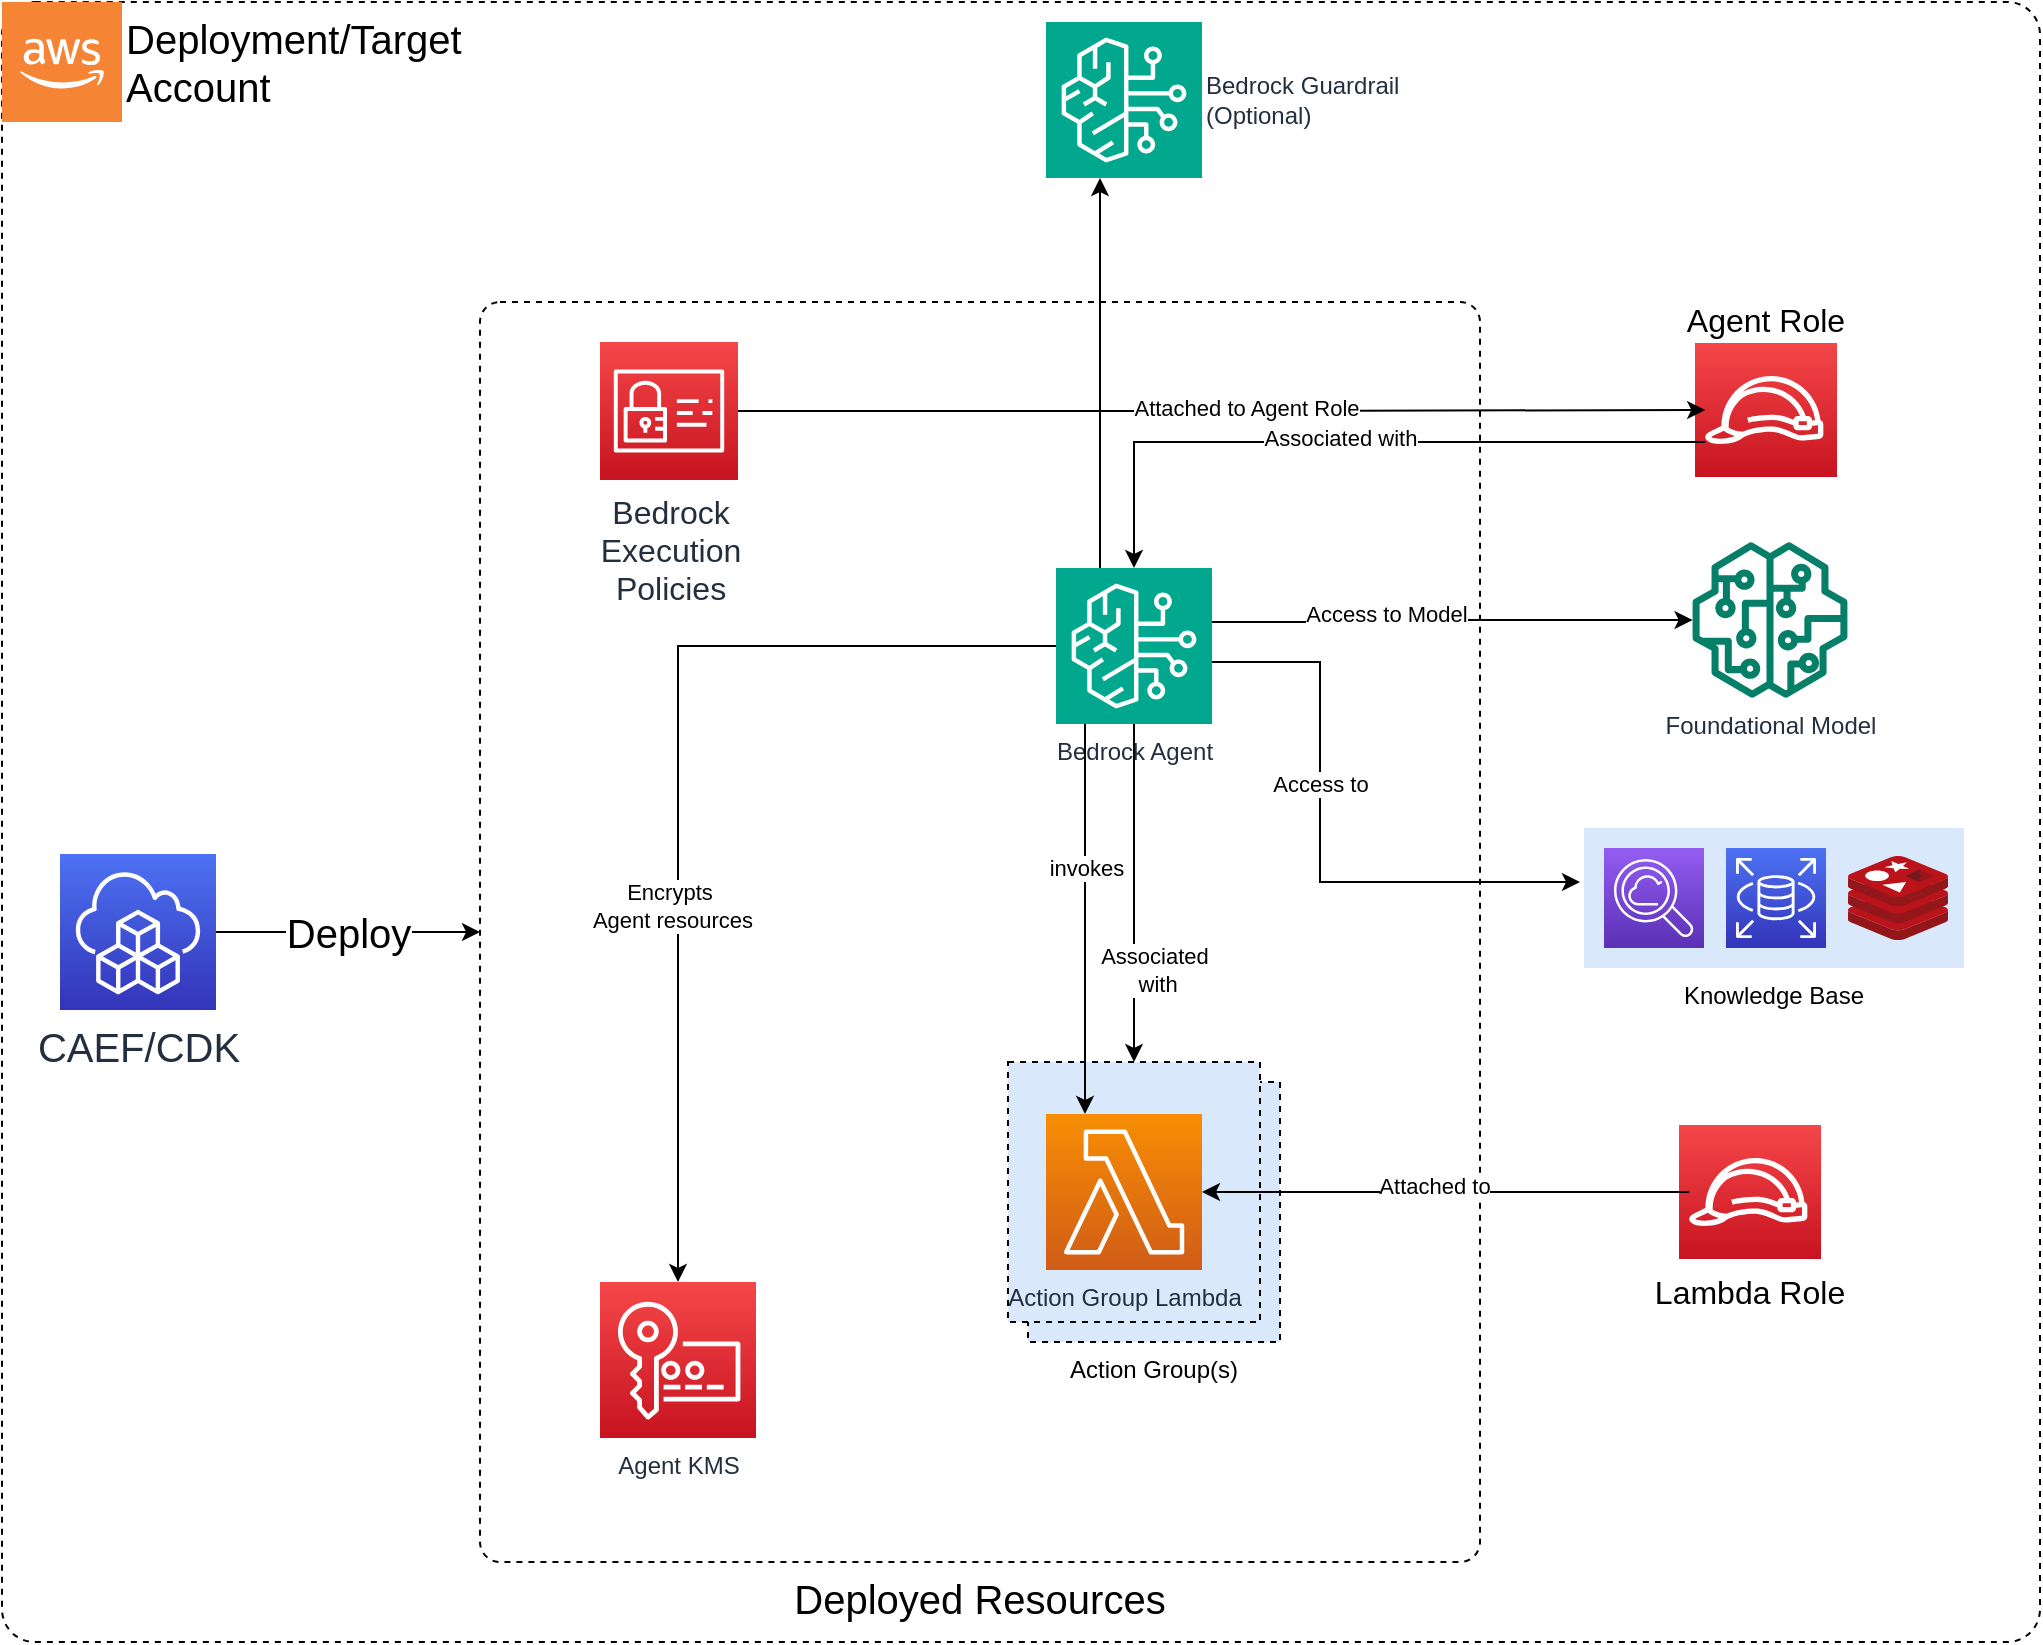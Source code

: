 <mxfile version="24.7.17">
  <diagram name="Page-1" id="kT5zriYBrBbNDfjqZqcr">
    <mxGraphModel dx="1818" dy="985" grid="1" gridSize="10" guides="1" tooltips="1" connect="1" arrows="1" fold="1" page="1" pageScale="1" pageWidth="1700" pageHeight="1100" math="0" shadow="0">
      <root>
        <mxCell id="0" />
        <mxCell id="1" parent="0" />
        <mxCell id="8QGq-LZGt6J-pBCtRLOs-2" value="Action Group(s)" style="rounded=0;whiteSpace=wrap;html=1;labelPosition=center;verticalLabelPosition=bottom;align=center;verticalAlign=top;fillColor=#dae8fc;strokeColor=default;dashed=1;" parent="1" vertex="1">
          <mxGeometry x="674" y="690" width="126" height="130" as="geometry" />
        </mxCell>
        <mxCell id="laksyhd5qSiKLmDgvCfG-2" value="" style="rounded=1;whiteSpace=wrap;html=1;fontSize=20;fillColor=none;arcSize=2;dashed=1;" parent="1" vertex="1">
          <mxGeometry x="161" y="150" width="1019" height="820" as="geometry" />
        </mxCell>
        <mxCell id="laksyhd5qSiKLmDgvCfG-3" value="Deployed Resources" style="rounded=1;whiteSpace=wrap;html=1;fontSize=20;fillColor=none;arcSize=2;dashed=1;labelPosition=center;verticalLabelPosition=bottom;align=center;verticalAlign=top;" parent="1" vertex="1">
          <mxGeometry x="400" y="300" width="500" height="630" as="geometry" />
        </mxCell>
        <mxCell id="laksyhd5qSiKLmDgvCfG-38" value="" style="rounded=0;whiteSpace=wrap;html=1;labelPosition=center;verticalLabelPosition=bottom;align=center;verticalAlign=top;fillColor=#dae8fc;strokeColor=default;dashed=1;" parent="1" vertex="1">
          <mxGeometry x="664" y="680" width="126" height="130" as="geometry" />
        </mxCell>
        <mxCell id="laksyhd5qSiKLmDgvCfG-4" value="Deployment/Target&lt;br style=&quot;font-size: 20px;&quot;&gt;Account" style="outlineConnect=0;dashed=0;verticalLabelPosition=middle;verticalAlign=middle;align=left;html=1;shape=mxgraph.aws3.cloud_2;fillColor=#F58534;gradientColor=none;labelPosition=right;fontSize=20;" parent="1" vertex="1">
          <mxGeometry x="161" y="150" width="60" height="60" as="geometry" />
        </mxCell>
        <mxCell id="laksyhd5qSiKLmDgvCfG-5" value="Deploy" style="edgeStyle=orthogonalEdgeStyle;rounded=0;orthogonalLoop=1;jettySize=auto;html=1;entryX=0;entryY=0.5;entryDx=0;entryDy=0;fontSize=20;" parent="1" source="laksyhd5qSiKLmDgvCfG-6" target="laksyhd5qSiKLmDgvCfG-3" edge="1">
          <mxGeometry relative="1" as="geometry" />
        </mxCell>
        <mxCell id="laksyhd5qSiKLmDgvCfG-6" value="CAEF/CDK" style="sketch=0;points=[[0,0,0],[0.25,0,0],[0.5,0,0],[0.75,0,0],[1,0,0],[0,1,0],[0.25,1,0],[0.5,1,0],[0.75,1,0],[1,1,0],[0,0.25,0],[0,0.5,0],[0,0.75,0],[1,0.25,0],[1,0.5,0],[1,0.75,0]];outlineConnect=0;fontColor=#232F3E;gradientColor=#4D72F3;gradientDirection=north;fillColor=#3334B9;strokeColor=#ffffff;dashed=0;verticalLabelPosition=bottom;verticalAlign=top;align=center;html=1;fontSize=20;fontStyle=0;aspect=fixed;shape=mxgraph.aws4.resourceIcon;resIcon=mxgraph.aws4.cloud_development_kit;" parent="1" vertex="1">
          <mxGeometry x="190" y="576" width="78" height="78" as="geometry" />
        </mxCell>
        <mxCell id="laksyhd5qSiKLmDgvCfG-7" value="Agent Role" style="group;labelPosition=center;verticalLabelPosition=top;align=center;verticalAlign=bottom;fontSize=16;" parent="1" vertex="1" connectable="0">
          <mxGeometry x="1007" y="320" width="72" height="68" as="geometry" />
        </mxCell>
        <mxCell id="laksyhd5qSiKLmDgvCfG-8" value="" style="rounded=0;whiteSpace=wrap;html=1;verticalAlign=bottom;fillColor=#C7131F;strokeColor=#ffffff;fontColor=#232F3E;sketch=0;gradientColor=#F54749;gradientDirection=north;dashed=0;fontStyle=0;labelPosition=center;verticalLabelPosition=top;align=center;" parent="laksyhd5qSiKLmDgvCfG-7" vertex="1">
          <mxGeometry width="72" height="68" as="geometry" />
        </mxCell>
        <mxCell id="laksyhd5qSiKLmDgvCfG-9" value="" style="sketch=0;outlineConnect=0;dashed=0;verticalLabelPosition=bottom;verticalAlign=top;align=center;html=1;fontSize=12;fontStyle=0;aspect=fixed;pointerEvents=1;shape=mxgraph.aws4.role;" parent="laksyhd5qSiKLmDgvCfG-7" vertex="1">
          <mxGeometry x="5" y="17" width="60.27" height="34" as="geometry" />
        </mxCell>
        <mxCell id="laksyhd5qSiKLmDgvCfG-34" style="edgeStyle=orthogonalEdgeStyle;rounded=0;orthogonalLoop=1;jettySize=auto;html=1;" parent="1" source="laksyhd5qSiKLmDgvCfG-28" target="laksyhd5qSiKLmDgvCfG-9" edge="1">
          <mxGeometry relative="1" as="geometry">
            <mxPoint x="499" y="450" as="targetPoint" />
            <Array as="points" />
          </mxGeometry>
        </mxCell>
        <mxCell id="8QGq-LZGt6J-pBCtRLOs-14" value="Attached to Agent Role" style="edgeLabel;html=1;align=center;verticalAlign=middle;resizable=0;points=[];" parent="laksyhd5qSiKLmDgvCfG-34" vertex="1" connectable="0">
          <mxGeometry x="0.052" y="1" relative="1" as="geometry">
            <mxPoint as="offset" />
          </mxGeometry>
        </mxCell>
        <mxCell id="laksyhd5qSiKLmDgvCfG-28" value="Bedrock&lt;br&gt;Execution&lt;br&gt;Policies" style="sketch=0;points=[[0,0,0],[0.25,0,0],[0.5,0,0],[0.75,0,0],[1,0,0],[0,1,0],[0.25,1,0],[0.5,1,0],[0.75,1,0],[1,1,0],[0,0.25,0],[0,0.5,0],[0,0.75,0],[1,0.25,0],[1,0.5,0],[1,0.75,0]];outlineConnect=0;fontColor=#232F3E;gradientColor=#F54749;gradientDirection=north;fillColor=#C7131F;strokeColor=#ffffff;dashed=0;verticalLabelPosition=bottom;verticalAlign=top;align=center;html=1;fontSize=16;fontStyle=0;aspect=fixed;shape=mxgraph.aws4.resourceIcon;resIcon=mxgraph.aws4.identity_and_access_management;labelPosition=center;" parent="1" vertex="1">
          <mxGeometry x="460" y="320" width="69" height="69" as="geometry" />
        </mxCell>
        <mxCell id="laksyhd5qSiKLmDgvCfG-29" value="Foundational Model" style="sketch=0;outlineConnect=0;fontColor=#232F3E;gradientColor=none;fillColor=#067F68;strokeColor=none;dashed=0;verticalLabelPosition=bottom;verticalAlign=top;align=center;html=1;fontSize=12;fontStyle=0;aspect=fixed;pointerEvents=1;shape=mxgraph.aws4.sagemaker_model;" parent="1" vertex="1">
          <mxGeometry x="1006" y="420" width="78" height="78" as="geometry" />
        </mxCell>
        <mxCell id="laksyhd5qSiKLmDgvCfG-35" value="Action Group Lambda" style="sketch=0;points=[[0,0,0],[0.25,0,0],[0.5,0,0],[0.75,0,0],[1,0,0],[0,1,0],[0.25,1,0],[0.5,1,0],[0.75,1,0],[1,1,0],[0,0.25,0],[0,0.5,0],[0,0.75,0],[1,0.25,0],[1,0.5,0],[1,0.75,0]];outlineConnect=0;fontColor=#232F3E;gradientColor=#F78E04;gradientDirection=north;fillColor=#D05C17;strokeColor=#ffffff;dashed=0;verticalLabelPosition=bottom;verticalAlign=top;align=center;html=1;fontSize=12;fontStyle=0;aspect=fixed;shape=mxgraph.aws4.resourceIcon;resIcon=mxgraph.aws4.lambda;" parent="1" vertex="1">
          <mxGeometry x="683" y="706" width="78" height="78" as="geometry" />
        </mxCell>
        <mxCell id="laksyhd5qSiKLmDgvCfG-36" value="Agent KMS" style="sketch=0;points=[[0,0,0],[0.25,0,0],[0.5,0,0],[0.75,0,0],[1,0,0],[0,1,0],[0.25,1,0],[0.5,1,0],[0.75,1,0],[1,1,0],[0,0.25,0],[0,0.5,0],[0,0.75,0],[1,0.25,0],[1,0.5,0],[1,0.75,0]];outlineConnect=0;fontColor=#232F3E;gradientColor=#F54749;gradientDirection=north;fillColor=#C7131F;strokeColor=#ffffff;dashed=0;verticalLabelPosition=bottom;verticalAlign=top;align=center;html=1;fontSize=12;fontStyle=0;aspect=fixed;shape=mxgraph.aws4.resourceIcon;resIcon=mxgraph.aws4.key_management_service;" parent="1" vertex="1">
          <mxGeometry x="460" y="790" width="78" height="78" as="geometry" />
        </mxCell>
        <mxCell id="laksyhd5qSiKLmDgvCfG-41" value="Knowledge Base" style="rounded=0;whiteSpace=wrap;html=1;labelPosition=center;verticalLabelPosition=bottom;align=center;verticalAlign=top;fillColor=#dae8fc;strokeColor=none;" parent="1" vertex="1">
          <mxGeometry x="952" y="563" width="190" height="70" as="geometry" />
        </mxCell>
        <mxCell id="laksyhd5qSiKLmDgvCfG-44" value="" style="sketch=0;points=[[0,0,0],[0.25,0,0],[0.5,0,0],[0.75,0,0],[1,0,0],[0,1,0],[0.25,1,0],[0.5,1,0],[0.75,1,0],[1,1,0],[0,0.25,0],[0,0.5,0],[0,0.75,0],[1,0.25,0],[1,0.5,0],[1,0.75,0]];outlineConnect=0;fontColor=#232F3E;gradientColor=#945DF2;gradientDirection=north;fillColor=#5A30B5;strokeColor=#ffffff;dashed=0;verticalLabelPosition=bottom;verticalAlign=top;align=center;html=1;fontSize=12;fontStyle=0;aspect=fixed;shape=mxgraph.aws4.resourceIcon;resIcon=mxgraph.aws4.cloudsearch2;" parent="1" vertex="1">
          <mxGeometry x="962" y="573" width="50" height="50" as="geometry" />
        </mxCell>
        <mxCell id="laksyhd5qSiKLmDgvCfG-45" value="" style="sketch=0;aspect=fixed;html=1;points=[];align=center;image;fontSize=12;image=img/lib/mscae/Cache_Redis_Product.svg;" parent="1" vertex="1">
          <mxGeometry x="1084" y="577" width="50" height="42" as="geometry" />
        </mxCell>
        <mxCell id="laksyhd5qSiKLmDgvCfG-46" value="" style="sketch=0;points=[[0,0,0],[0.25,0,0],[0.5,0,0],[0.75,0,0],[1,0,0],[0,1,0],[0.25,1,0],[0.5,1,0],[0.75,1,0],[1,1,0],[0,0.25,0],[0,0.5,0],[0,0.75,0],[1,0.25,0],[1,0.5,0],[1,0.75,0]];outlineConnect=0;fontColor=#232F3E;gradientColor=#4D72F3;gradientDirection=north;fillColor=#3334B9;strokeColor=#ffffff;dashed=0;verticalLabelPosition=bottom;verticalAlign=top;align=center;html=1;fontSize=12;fontStyle=0;aspect=fixed;shape=mxgraph.aws4.resourceIcon;resIcon=mxgraph.aws4.rds;" parent="1" vertex="1">
          <mxGeometry x="1023" y="573" width="50" height="50" as="geometry" />
        </mxCell>
        <mxCell id="laksyhd5qSiKLmDgvCfG-47" value="Lambda Role" style="group;labelPosition=center;verticalLabelPosition=bottom;align=center;verticalAlign=top;fontSize=16;" parent="1" vertex="1" connectable="0">
          <mxGeometry x="999" y="711" width="72" height="68" as="geometry" />
        </mxCell>
        <mxCell id="laksyhd5qSiKLmDgvCfG-48" value="" style="rounded=0;whiteSpace=wrap;html=1;verticalAlign=bottom;fillColor=#C7131F;strokeColor=#ffffff;fontColor=#232F3E;sketch=0;gradientColor=#F54749;gradientDirection=north;dashed=0;fontStyle=0;labelPosition=center;verticalLabelPosition=top;align=center;" parent="laksyhd5qSiKLmDgvCfG-47" vertex="1">
          <mxGeometry width="72" height="68" as="geometry" />
        </mxCell>
        <mxCell id="laksyhd5qSiKLmDgvCfG-49" value="" style="sketch=0;outlineConnect=0;dashed=0;verticalLabelPosition=bottom;verticalAlign=top;align=center;html=1;fontSize=12;fontStyle=0;aspect=fixed;pointerEvents=1;shape=mxgraph.aws4.role;" parent="laksyhd5qSiKLmDgvCfG-47" vertex="1">
          <mxGeometry x="5" y="17" width="60.27" height="34" as="geometry" />
        </mxCell>
        <mxCell id="8QGq-LZGt6J-pBCtRLOs-3" style="edgeStyle=orthogonalEdgeStyle;rounded=0;orthogonalLoop=1;jettySize=auto;html=1;" parent="1" source="8QGq-LZGt6J-pBCtRLOs-1" target="laksyhd5qSiKLmDgvCfG-38" edge="1">
          <mxGeometry relative="1" as="geometry" />
        </mxCell>
        <mxCell id="8QGq-LZGt6J-pBCtRLOs-4" value="Associated&lt;div&gt;&amp;nbsp;with&lt;/div&gt;" style="edgeLabel;html=1;align=center;verticalAlign=middle;resizable=0;points=[];" parent="8QGq-LZGt6J-pBCtRLOs-3" vertex="1" connectable="0">
          <mxGeometry x="0.413" relative="1" as="geometry">
            <mxPoint x="10" y="3" as="offset" />
          </mxGeometry>
        </mxCell>
        <mxCell id="8QGq-LZGt6J-pBCtRLOs-5" style="edgeStyle=orthogonalEdgeStyle;rounded=0;orthogonalLoop=1;jettySize=auto;html=1;" parent="1" source="8QGq-LZGt6J-pBCtRLOs-1" edge="1">
          <mxGeometry relative="1" as="geometry">
            <mxPoint x="950" y="590" as="targetPoint" />
            <Array as="points">
              <mxPoint x="820" y="480" />
              <mxPoint x="820" y="590" />
            </Array>
          </mxGeometry>
        </mxCell>
        <mxCell id="8QGq-LZGt6J-pBCtRLOs-6" value="Access to" style="edgeLabel;html=1;align=center;verticalAlign=middle;resizable=0;points=[];" parent="8QGq-LZGt6J-pBCtRLOs-5" vertex="1" connectable="0">
          <mxGeometry x="-0.216" relative="1" as="geometry">
            <mxPoint as="offset" />
          </mxGeometry>
        </mxCell>
        <mxCell id="8QGq-LZGt6J-pBCtRLOs-9" style="edgeStyle=orthogonalEdgeStyle;rounded=0;orthogonalLoop=1;jettySize=auto;html=1;" parent="1" source="8QGq-LZGt6J-pBCtRLOs-1" target="laksyhd5qSiKLmDgvCfG-29" edge="1">
          <mxGeometry relative="1" as="geometry">
            <Array as="points">
              <mxPoint x="886" y="460" />
              <mxPoint x="886" y="459" />
            </Array>
          </mxGeometry>
        </mxCell>
        <mxCell id="8QGq-LZGt6J-pBCtRLOs-10" value="Access to Model" style="edgeLabel;html=1;align=center;verticalAlign=middle;resizable=0;points=[];" parent="8QGq-LZGt6J-pBCtRLOs-9" vertex="1" connectable="0">
          <mxGeometry x="-0.281" y="4" relative="1" as="geometry">
            <mxPoint as="offset" />
          </mxGeometry>
        </mxCell>
        <mxCell id="8QGq-LZGt6J-pBCtRLOs-16" style="edgeStyle=orthogonalEdgeStyle;rounded=0;orthogonalLoop=1;jettySize=auto;html=1;" parent="1" source="8QGq-LZGt6J-pBCtRLOs-1" target="laksyhd5qSiKLmDgvCfG-36" edge="1">
          <mxGeometry relative="1" as="geometry" />
        </mxCell>
        <mxCell id="8QGq-LZGt6J-pBCtRLOs-17" value="Encrypts&amp;nbsp;&lt;div&gt;Agent resources&lt;/div&gt;" style="edgeLabel;html=1;align=center;verticalAlign=middle;resizable=0;points=[];" parent="8QGq-LZGt6J-pBCtRLOs-16" vertex="1" connectable="0">
          <mxGeometry x="0.258" y="-3" relative="1" as="geometry">
            <mxPoint as="offset" />
          </mxGeometry>
        </mxCell>
        <mxCell id="8QGq-LZGt6J-pBCtRLOs-19" style="edgeStyle=orthogonalEdgeStyle;rounded=0;orthogonalLoop=1;jettySize=auto;html=1;" parent="1" source="8QGq-LZGt6J-pBCtRLOs-1" target="8QGq-LZGt6J-pBCtRLOs-18" edge="1">
          <mxGeometry relative="1" as="geometry">
            <Array as="points">
              <mxPoint x="710" y="280" />
              <mxPoint x="710" y="280" />
            </Array>
          </mxGeometry>
        </mxCell>
        <mxCell id="8QGq-LZGt6J-pBCtRLOs-1" value="Bedrock Agent" style="sketch=0;points=[[0,0,0],[0.25,0,0],[0.5,0,0],[0.75,0,0],[1,0,0],[0,1,0],[0.25,1,0],[0.5,1,0],[0.75,1,0],[1,1,0],[0,0.25,0],[0,0.5,0],[0,0.75,0],[1,0.25,0],[1,0.5,0],[1,0.75,0]];outlineConnect=0;fontColor=#232F3E;fillColor=#01A88D;strokeColor=#ffffff;dashed=0;verticalLabelPosition=bottom;verticalAlign=top;align=center;html=1;fontSize=12;fontStyle=0;aspect=fixed;shape=mxgraph.aws4.resourceIcon;resIcon=mxgraph.aws4.bedrock;" parent="1" vertex="1">
          <mxGeometry x="688" y="433" width="78" height="78" as="geometry" />
        </mxCell>
        <mxCell id="8QGq-LZGt6J-pBCtRLOs-7" style="edgeStyle=orthogonalEdgeStyle;rounded=0;orthogonalLoop=1;jettySize=auto;html=1;entryX=1;entryY=0.5;entryDx=0;entryDy=0;entryPerimeter=0;" parent="1" source="laksyhd5qSiKLmDgvCfG-49" target="laksyhd5qSiKLmDgvCfG-35" edge="1">
          <mxGeometry relative="1" as="geometry" />
        </mxCell>
        <mxCell id="8QGq-LZGt6J-pBCtRLOs-11" value="Attached to" style="edgeLabel;html=1;align=center;verticalAlign=middle;resizable=0;points=[];" parent="8QGq-LZGt6J-pBCtRLOs-7" vertex="1" connectable="0">
          <mxGeometry x="0.048" y="-3" relative="1" as="geometry">
            <mxPoint as="offset" />
          </mxGeometry>
        </mxCell>
        <mxCell id="8QGq-LZGt6J-pBCtRLOs-12" style="edgeStyle=orthogonalEdgeStyle;rounded=0;orthogonalLoop=1;jettySize=auto;html=1;" parent="1" source="laksyhd5qSiKLmDgvCfG-9" target="8QGq-LZGt6J-pBCtRLOs-1" edge="1">
          <mxGeometry relative="1" as="geometry">
            <Array as="points">
              <mxPoint x="727" y="370" />
            </Array>
          </mxGeometry>
        </mxCell>
        <mxCell id="8QGq-LZGt6J-pBCtRLOs-13" value="Associated with" style="edgeLabel;html=1;align=center;verticalAlign=middle;resizable=0;points=[];" parent="8QGq-LZGt6J-pBCtRLOs-12" vertex="1" connectable="0">
          <mxGeometry x="0.049" y="-2" relative="1" as="geometry">
            <mxPoint as="offset" />
          </mxGeometry>
        </mxCell>
        <mxCell id="8QGq-LZGt6J-pBCtRLOs-18" value="Bedrock Guardrail&lt;div&gt;(Optional)&lt;/div&gt;" style="sketch=0;points=[[0,0,0],[0.25,0,0],[0.5,0,0],[0.75,0,0],[1,0,0],[0,1,0],[0.25,1,0],[0.5,1,0],[0.75,1,0],[1,1,0],[0,0.25,0],[0,0.5,0],[0,0.75,0],[1,0.25,0],[1,0.5,0],[1,0.75,0]];outlineConnect=0;fontColor=#232F3E;fillColor=#01A88D;strokeColor=#ffffff;dashed=0;verticalLabelPosition=middle;verticalAlign=middle;align=left;html=1;fontSize=12;fontStyle=0;aspect=fixed;shape=mxgraph.aws4.resourceIcon;resIcon=mxgraph.aws4.bedrock;labelPosition=right;" parent="1" vertex="1">
          <mxGeometry x="683" y="160" width="78" height="78" as="geometry" />
        </mxCell>
        <mxCell id="_stDS9xgaK2qDl4jPn18-2" style="edgeStyle=orthogonalEdgeStyle;rounded=0;orthogonalLoop=1;jettySize=auto;html=1;entryX=0.25;entryY=0;entryDx=0;entryDy=0;entryPerimeter=0;" edge="1" parent="1" source="8QGq-LZGt6J-pBCtRLOs-1" target="laksyhd5qSiKLmDgvCfG-35">
          <mxGeometry relative="1" as="geometry">
            <Array as="points">
              <mxPoint x="703" y="609" />
            </Array>
          </mxGeometry>
        </mxCell>
        <mxCell id="_stDS9xgaK2qDl4jPn18-3" value="invokes" style="edgeLabel;html=1;align=center;verticalAlign=middle;resizable=0;points=[];" vertex="1" connectable="0" parent="_stDS9xgaK2qDl4jPn18-2">
          <mxGeometry x="-0.262" relative="1" as="geometry">
            <mxPoint as="offset" />
          </mxGeometry>
        </mxCell>
      </root>
    </mxGraphModel>
  </diagram>
</mxfile>

